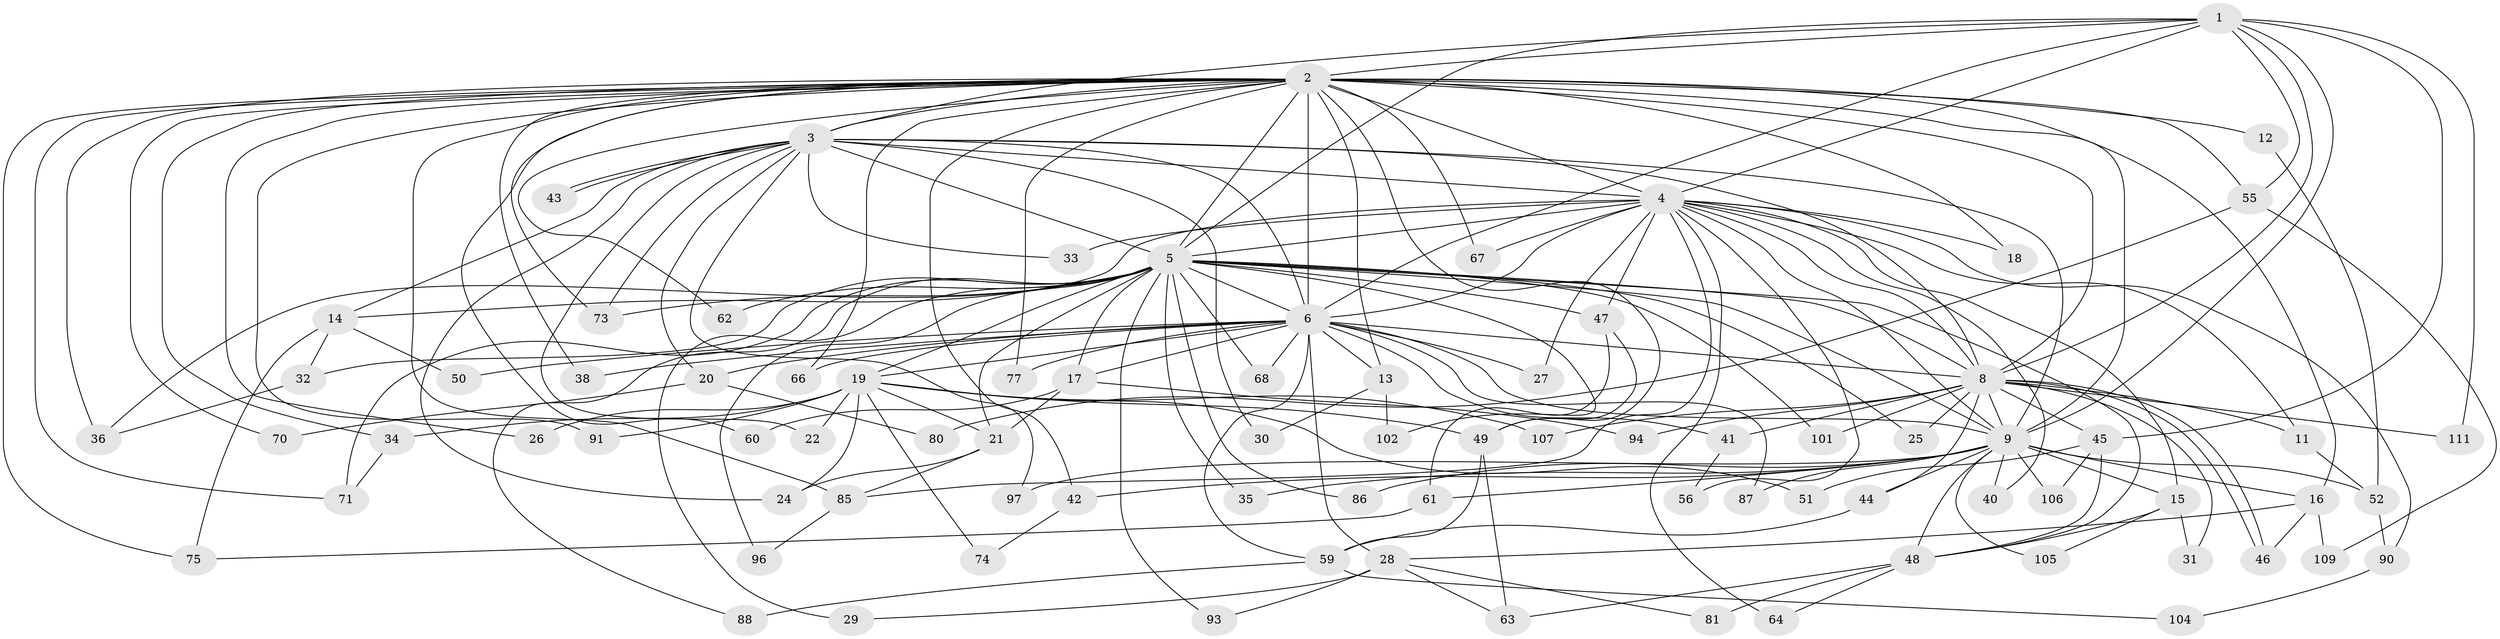 // Generated by graph-tools (version 1.1) at 2025/23/03/03/25 07:23:48]
// undirected, 84 vertices, 193 edges
graph export_dot {
graph [start="1"]
  node [color=gray90,style=filled];
  1 [super="+65"];
  2 [super="+7"];
  3 [super="+108"];
  4 [super="+83"];
  5 [super="+99"];
  6 [super="+58"];
  8 [super="+92"];
  9 [super="+10"];
  11;
  12;
  13;
  14 [super="+69"];
  15 [super="+79"];
  16;
  17;
  18;
  19 [super="+84"];
  20 [super="+39"];
  21 [super="+23"];
  22;
  24 [super="+98"];
  25;
  26;
  27 [super="+100"];
  28 [super="+57"];
  29;
  30;
  31;
  32;
  33;
  34;
  35;
  36 [super="+37"];
  38;
  40;
  41;
  42;
  43;
  44;
  45;
  46 [super="+103"];
  47 [super="+53"];
  48 [super="+54"];
  49;
  50;
  51;
  52 [super="+76"];
  55;
  56;
  59 [super="+82"];
  60;
  61 [super="+89"];
  62;
  63 [super="+78"];
  64;
  66;
  67;
  68;
  70;
  71 [super="+72"];
  73 [super="+95"];
  74;
  75;
  77;
  80;
  81;
  85 [super="+110"];
  86;
  87;
  88;
  90;
  91;
  93;
  94;
  96;
  97;
  101;
  102;
  104;
  105;
  106;
  107;
  109;
  111;
  1 -- 2 [weight=3];
  1 -- 3;
  1 -- 4;
  1 -- 5;
  1 -- 6;
  1 -- 8;
  1 -- 9 [weight=2];
  1 -- 45;
  1 -- 55;
  1 -- 111;
  2 -- 3 [weight=2];
  2 -- 4 [weight=3];
  2 -- 5 [weight=3];
  2 -- 6 [weight=2];
  2 -- 8 [weight=2];
  2 -- 9 [weight=4];
  2 -- 13;
  2 -- 16;
  2 -- 49;
  2 -- 55;
  2 -- 62;
  2 -- 66;
  2 -- 67;
  2 -- 70;
  2 -- 77;
  2 -- 91;
  2 -- 85;
  2 -- 71;
  2 -- 73;
  2 -- 12;
  2 -- 75;
  2 -- 18;
  2 -- 26;
  2 -- 34;
  2 -- 36;
  2 -- 38;
  2 -- 42;
  2 -- 60;
  3 -- 4;
  3 -- 5;
  3 -- 6;
  3 -- 8;
  3 -- 9 [weight=3];
  3 -- 14 [weight=2];
  3 -- 20 [weight=2];
  3 -- 22;
  3 -- 24;
  3 -- 30;
  3 -- 33;
  3 -- 43;
  3 -- 43;
  3 -- 73;
  3 -- 97;
  4 -- 5;
  4 -- 6;
  4 -- 8;
  4 -- 9 [weight=2];
  4 -- 11;
  4 -- 15;
  4 -- 18;
  4 -- 27 [weight=2];
  4 -- 33;
  4 -- 36;
  4 -- 40;
  4 -- 47;
  4 -- 56;
  4 -- 64;
  4 -- 67;
  4 -- 85;
  4 -- 90;
  5 -- 6;
  5 -- 8;
  5 -- 9 [weight=2];
  5 -- 14;
  5 -- 17;
  5 -- 19;
  5 -- 21;
  5 -- 25;
  5 -- 29;
  5 -- 32;
  5 -- 35;
  5 -- 47;
  5 -- 48;
  5 -- 62;
  5 -- 68;
  5 -- 71;
  5 -- 86;
  5 -- 88;
  5 -- 93;
  5 -- 96;
  5 -- 101;
  5 -- 102;
  5 -- 73;
  6 -- 8;
  6 -- 9 [weight=3];
  6 -- 13;
  6 -- 17;
  6 -- 19 [weight=2];
  6 -- 20;
  6 -- 27;
  6 -- 28 [weight=2];
  6 -- 38;
  6 -- 41;
  6 -- 50;
  6 -- 59;
  6 -- 66;
  6 -- 68;
  6 -- 77;
  6 -- 87;
  8 -- 9 [weight=3];
  8 -- 11;
  8 -- 25;
  8 -- 31;
  8 -- 41;
  8 -- 44;
  8 -- 45;
  8 -- 46;
  8 -- 46;
  8 -- 94;
  8 -- 101;
  8 -- 107;
  8 -- 111;
  9 -- 35;
  9 -- 40;
  9 -- 52;
  9 -- 86;
  9 -- 87;
  9 -- 105;
  9 -- 106;
  9 -- 48;
  9 -- 97;
  9 -- 42;
  9 -- 44;
  9 -- 15;
  9 -- 16;
  9 -- 61;
  11 -- 52;
  12 -- 52;
  13 -- 30;
  13 -- 102;
  14 -- 32;
  14 -- 50;
  14 -- 75;
  15 -- 31;
  15 -- 48;
  15 -- 105;
  16 -- 28;
  16 -- 109;
  16 -- 46;
  17 -- 60;
  17 -- 94;
  17 -- 21;
  19 -- 21;
  19 -- 22;
  19 -- 24;
  19 -- 26;
  19 -- 34;
  19 -- 49;
  19 -- 51;
  19 -- 74;
  19 -- 91;
  19 -- 107;
  20 -- 70;
  20 -- 80;
  21 -- 85;
  21 -- 24;
  28 -- 29;
  28 -- 81;
  28 -- 93;
  28 -- 63;
  32 -- 36;
  34 -- 71;
  41 -- 56;
  42 -- 74;
  44 -- 59;
  45 -- 48;
  45 -- 51;
  45 -- 106;
  47 -- 49;
  47 -- 61;
  48 -- 64;
  48 -- 81;
  48 -- 63;
  49 -- 59;
  49 -- 63;
  52 -- 90;
  55 -- 80;
  55 -- 109;
  59 -- 104;
  59 -- 88;
  61 -- 75;
  85 -- 96;
  90 -- 104;
}

